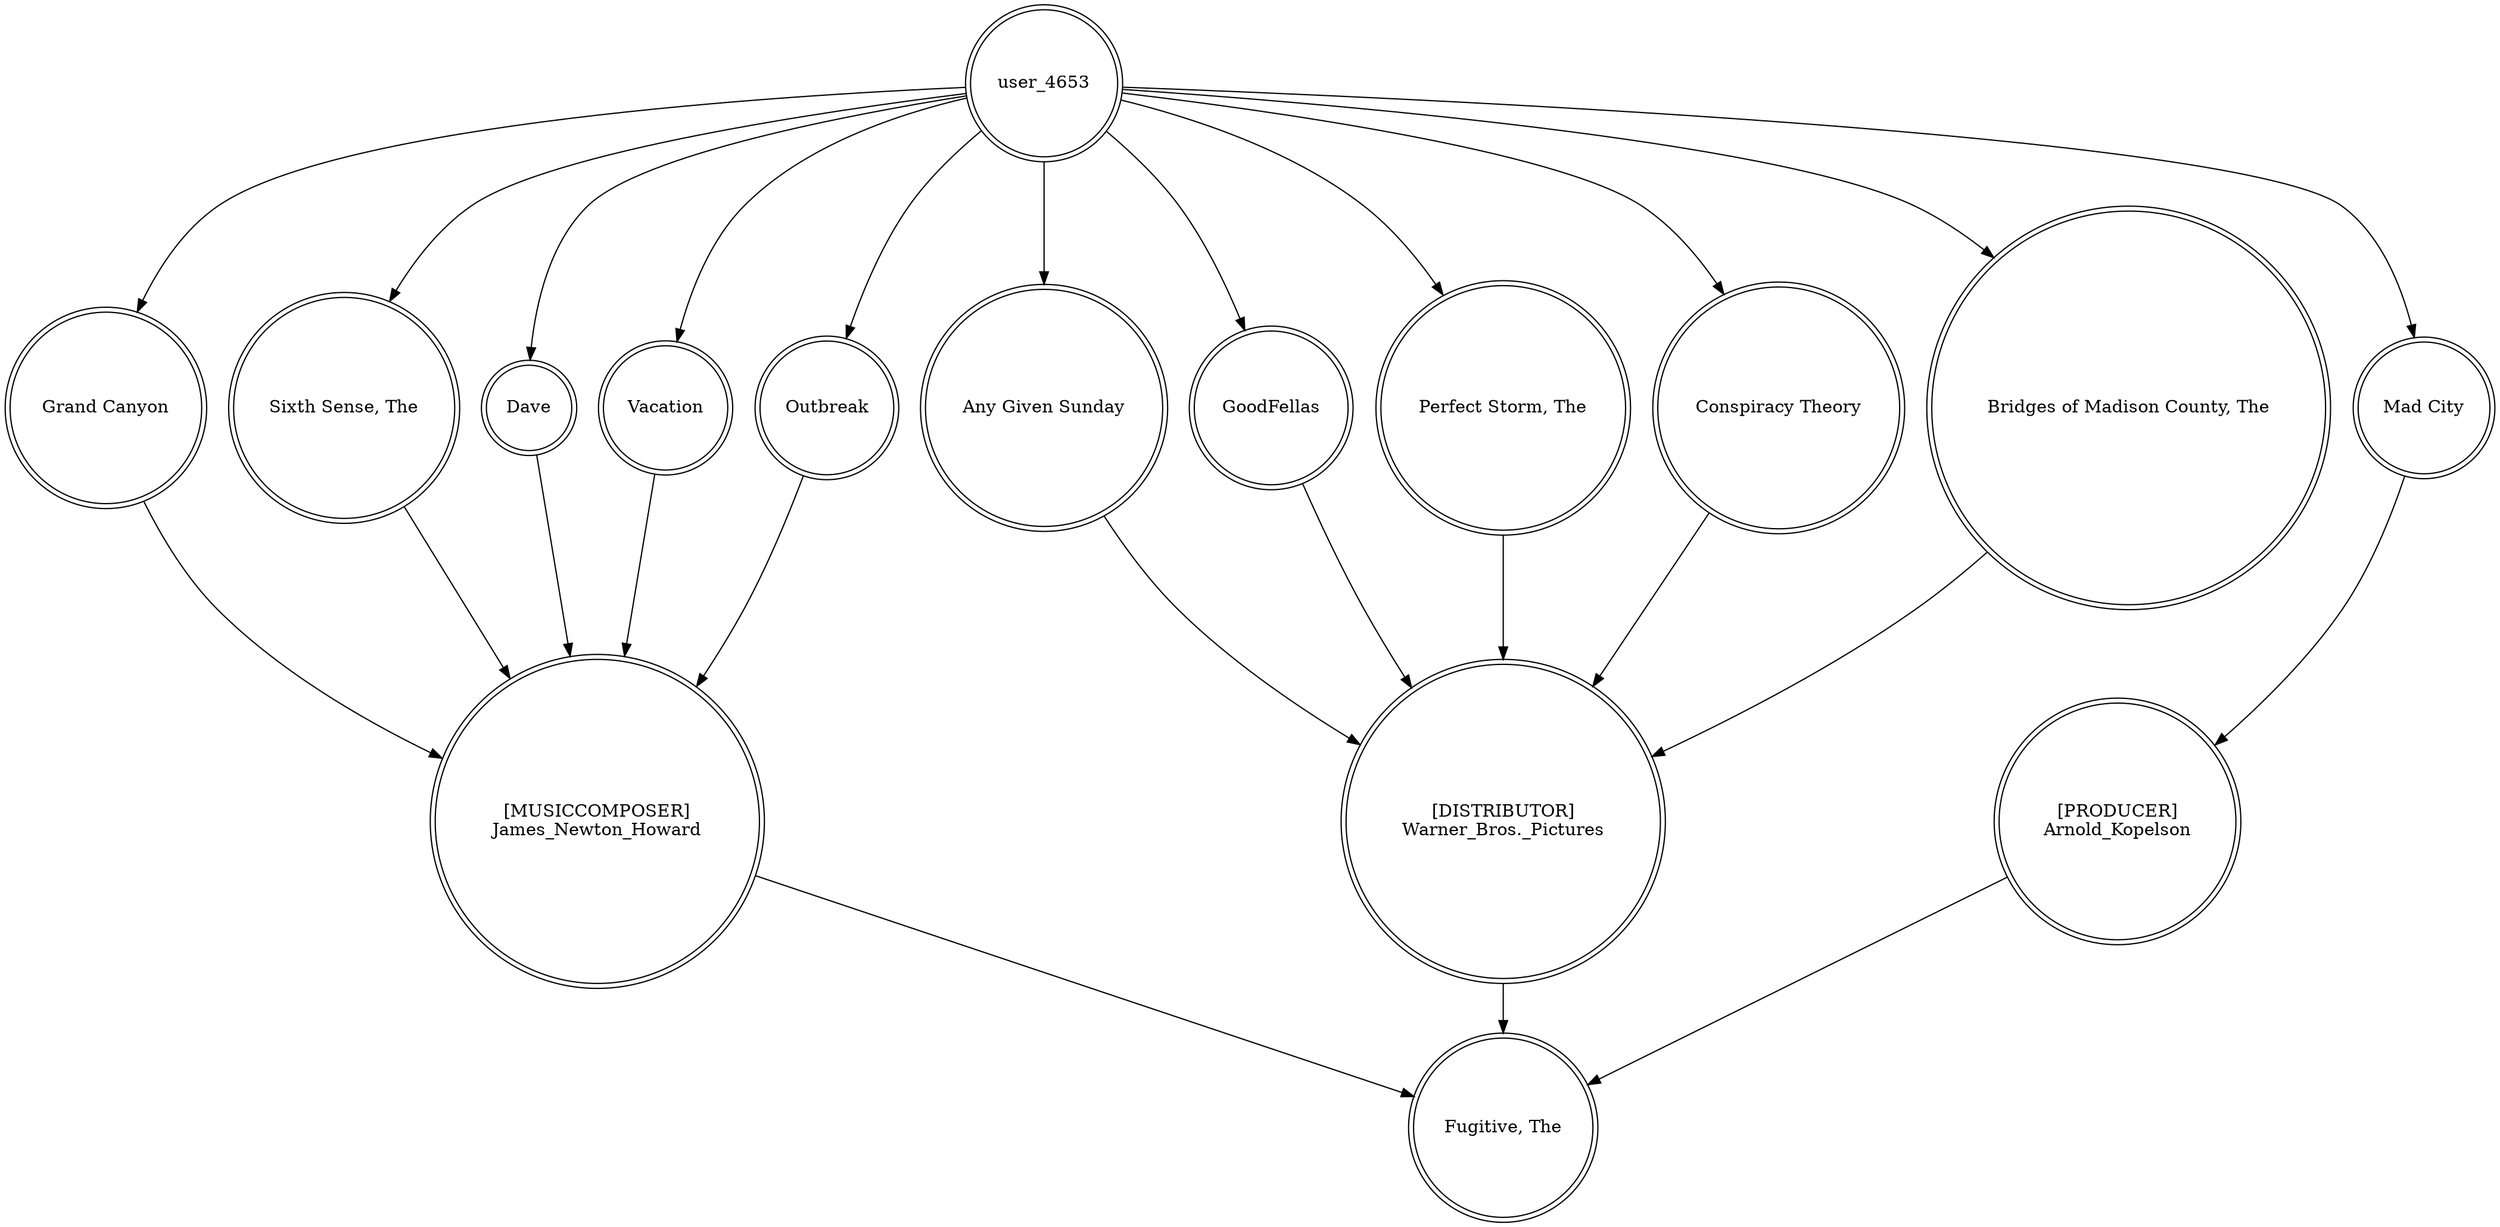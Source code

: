 digraph finite_state_machine {
	node [shape=doublecircle]
	"[PRODUCER]
Arnold_Kopelson" -> "Fugitive, The"
	user_4653 -> "Grand Canyon"
	user_4653 -> "Any Given Sunday"
	user_4653 -> "Mad City"
	user_4653 -> "Sixth Sense, The"
	GoodFellas -> "[DISTRIBUTOR]
Warner_Bros._Pictures"
	"Sixth Sense, The" -> "[MUSICCOMPOSER]
James_Newton_Howard"
	Dave -> "[MUSICCOMPOSER]
James_Newton_Howard"
	user_4653 -> Vacation
	"[MUSICCOMPOSER]
James_Newton_Howard" -> "Fugitive, The"
	"Perfect Storm, The" -> "[DISTRIBUTOR]
Warner_Bros._Pictures"
	"Grand Canyon" -> "[MUSICCOMPOSER]
James_Newton_Howard"
	"Mad City" -> "[PRODUCER]
Arnold_Kopelson"
	"[DISTRIBUTOR]
Warner_Bros._Pictures" -> "Fugitive, The"
	Vacation -> "[MUSICCOMPOSER]
James_Newton_Howard"
	"Conspiracy Theory" -> "[DISTRIBUTOR]
Warner_Bros._Pictures"
	user_4653 -> "Bridges of Madison County, The"
	"Any Given Sunday" -> "[DISTRIBUTOR]
Warner_Bros._Pictures"
	user_4653 -> "Perfect Storm, The"
	user_4653 -> GoodFellas
	Outbreak -> "[MUSICCOMPOSER]
James_Newton_Howard"
	user_4653 -> Dave
	user_4653 -> Outbreak
	"Bridges of Madison County, The" -> "[DISTRIBUTOR]
Warner_Bros._Pictures"
	user_4653 -> "Conspiracy Theory"
}
